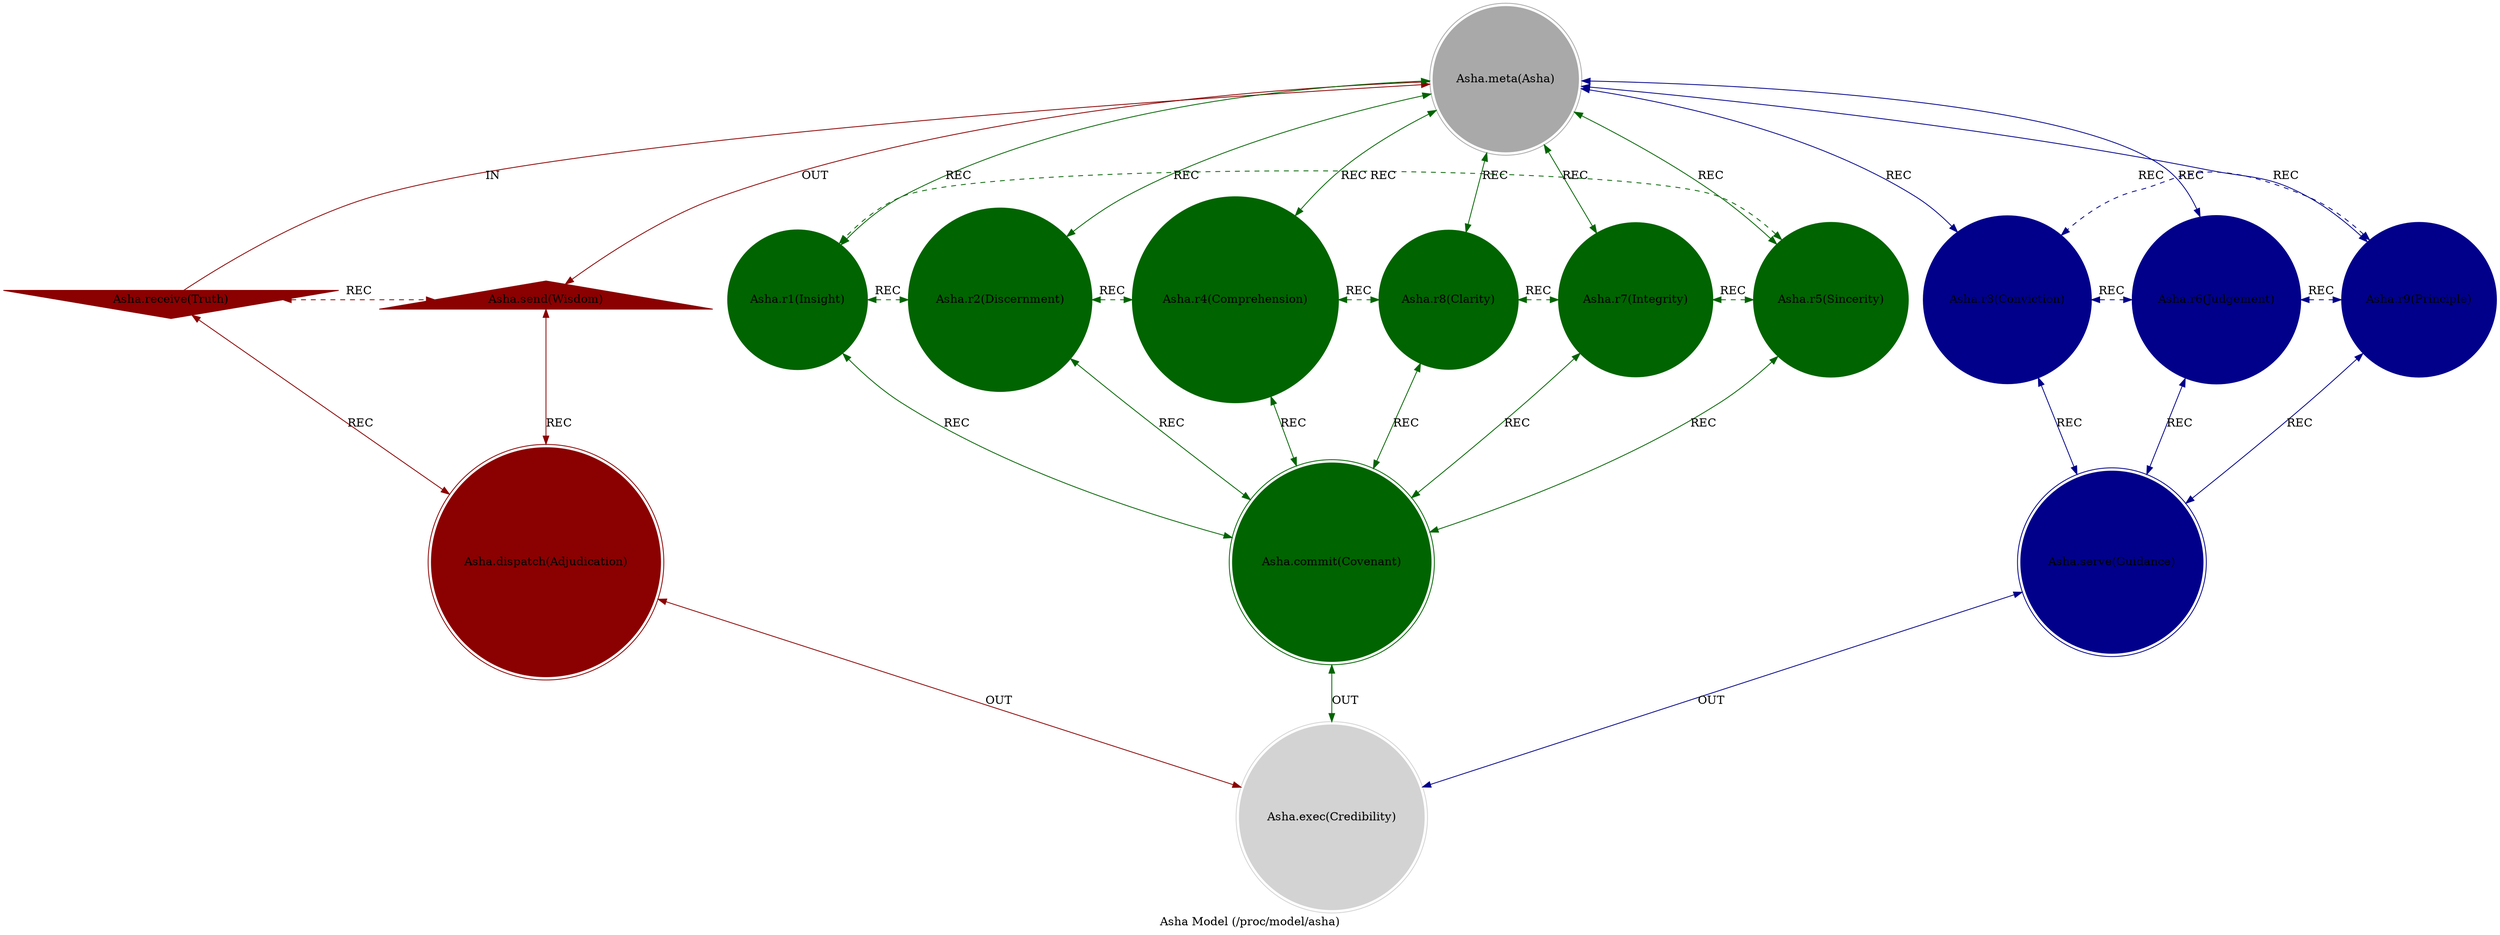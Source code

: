 strict digraph AshaModel {
    style = filled;
    color = lightgray;
    node [shape = circle; style = filled; color = lightgreen;];
    edge [color = darkgray;];
    label = "Asha Model (/proc/model/asha)";
    comment = "{{description}}";
    
    spark_a_t [label = "Asha.receive(Truth)";comment = "Potential: {{description}}";shape = invtriangle;color = darkred;];
    spark_0_t [label = "Asha.meta(Asha)";comment = "Abstract: {{description}}";shape = doublecircle;color = darkgray;];
    spark_b_t [label = "Asha.send(Wisdom)";comment = "Manifest: {{description}}";shape = triangle;color = darkred;];
    spark_1_t [label = "Asha.r1(Insight)";comment = "Initiation: {{description}}";color = darkgreen;];
    spark_2_t [label = "Asha.r2(Discernment)";comment = "Response: {{description}}";color = darkgreen;];
    spark_4_t [label = "Asha.r4(Comprehension)";comment = "Integration: {{description}}";color = darkgreen;];
    spark_8_t [label = "Asha.r8(Clarity)";comment = "Reflection: {{description}}";color = darkgreen;];
    spark_7_t [label = "Asha.r7(Integrity)";comment = "Consolidation: {{description}}";color = darkgreen;];
    spark_5_t [label = "Asha.r5(Sincerity)";comment = "Propagation: {{description}}";color = darkgreen;];
    spark_3_t [label = "Asha.r3(Conviction)";comment = "Thesis: {{description}}";color = darkblue;];
    spark_6_t [label = "Asha.r6(Judgement)";comment = "Antithesis: {{description}}";color = darkblue;];
    spark_9_t [label = "Asha.r9(Principle)";comment = "Synthesis: {{description}}";color = darkblue;];
    spark_c_t [label = "Asha.dispatch(Adjudication)";comment = "Why-Who: {{description}}";shape = doublecircle;color = darkred;];
    spark_d_t [label = "Asha.commit(Covenant)";comment = "What-How: {{description}}";shape = doublecircle;color = darkgreen;];
    spark_e_t [label = "Asha.serve(Guidance)";comment = "When-Where: {{description}}";shape = doublecircle;color = darkblue;];
    spark_f_t [label = "Asha.exec(Credibility)";comment = "Which-Closure: {{description}}";shape = doublecircle;color = lightgray;];
    
    spark_a_t -> spark_0_t [label = "IN"; comment = "{{description}}"; color = darkred; constraint = false;];
    spark_0_t -> spark_b_t [label = "OUT"; comment = "{{description}}"; color = darkred;];
    spark_0_t -> spark_3_t [label = "REC"; comment = "{{description}}"; color = darkblue; dir = both;];
    spark_0_t -> spark_6_t [label = "REC"; comment = "{{description}}"; color = darkblue; dir = both;];
    spark_0_t -> spark_9_t [label = "REC"; comment = "{{description}}"; color = darkblue; dir = both;];
    spark_0_t -> spark_1_t [label = "REC"; comment = "{{description}}"; color = darkgreen; dir = both;];
    spark_0_t -> spark_2_t [label = "REC"; comment = "{{description}}"; color = darkgreen; dir = both;];
    spark_0_t -> spark_4_t [label = "REC"; comment = "{{description}}"; color = darkgreen; dir = both;];
    spark_0_t -> spark_8_t [label = "REC"; comment = "{{description}}"; color = darkgreen; dir = both;];
    spark_0_t -> spark_7_t [label = "REC"; comment = "{{description}}"; color = darkgreen; dir = both;];
    spark_0_t -> spark_5_t [label = "REC"; comment = "{{description}}"; color = darkgreen; dir = both;];
    
    spark_a_t -> spark_c_t [label = "REC"; comment = "{{description}}"; color = darkred; dir = both;];
    spark_b_t -> spark_c_t [label = "REC"; comment = "{{description}}"; color = darkred; dir = both;];
    spark_1_t -> spark_d_t [label = "REC"; comment = "{{description}}"; color = darkgreen; dir = both;];
    spark_2_t -> spark_d_t [label = "REC"; comment = "{{description}}"; color = darkgreen; dir = both;];
    spark_4_t -> spark_d_t [label = "REC"; comment = "{{description}}"; color = darkgreen; dir = both;];
    spark_8_t -> spark_d_t [label = "REC"; comment = "{{description}}"; color = darkgreen; dir = both;];
    spark_7_t -> spark_d_t [label = "REC"; comment = "{{description}}"; color = darkgreen; dir = both;];
    spark_5_t -> spark_d_t [label = "REC"; comment = "{{description}}"; color = darkgreen; dir = both;];
    spark_3_t -> spark_e_t [label = "REC"; comment = "{{description}}"; color = darkblue; dir = both;];
    spark_6_t -> spark_e_t [label = "REC"; comment = "{{description}}"; color = darkblue; dir = both;];
    spark_9_t -> spark_e_t [label = "REC"; comment = "{{description}}"; color = darkblue; dir = both;];
    
    spark_1_t -> spark_2_t [label = "REC"; comment = "{{description}}"; color = darkgreen; dir = both; style = dashed; constraint = false;];
    spark_2_t -> spark_4_t [label = "REC"; comment = "{{description}}"; color = darkgreen; dir = both; style = dashed; constraint = false;];
    spark_4_t -> spark_8_t [label = "REC"; comment = "{{description}}"; color = darkgreen; dir = both; style = dashed; constraint = false;];
    spark_8_t -> spark_7_t [label = "REC"; comment = "{{description}}"; color = darkgreen; dir = both; style = dashed; constraint = false;];
    spark_7_t -> spark_5_t [label = "REC"; comment = "{{description}}"; color = darkgreen; dir = both; style = dashed; constraint = false;];
    spark_5_t -> spark_1_t [label = "REC"; comment = "{{description}}"; color = darkgreen; dir = both; style = dashed; constraint = false;];
    spark_3_t -> spark_6_t [label = "REC"; comment = "{{description}}"; color = darkblue; dir = both; style = dashed; constraint = false;];
    spark_6_t -> spark_9_t [label = "REC"; comment = "{{description}}"; color = darkblue; dir = both; style = dashed; constraint = false;];
    spark_9_t -> spark_3_t [label = "REC"; comment = "{{description}}"; color = darkblue; dir = both; style = dashed; constraint = false;];
    spark_a_t -> spark_b_t [label = "REC"; comment = "{{description}}"; color = darkred; dir = both; style = dashed; constraint = false;];
    
    spark_c_t -> spark_f_t [label = "OUT"; comment = "{{description}}"; color = darkred; dir = both;];
    spark_d_t -> spark_f_t [label = "OUT"; comment = "{{description}}"; color = darkgreen; dir = both;];
    spark_e_t -> spark_f_t [label = "OUT"; comment = "{{description}}"; color = darkblue; dir = both;];
}